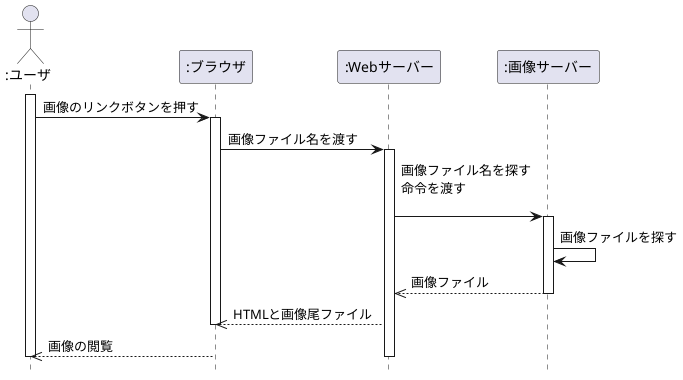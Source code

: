 @startuml
hide footbox
actor ":ユーザ" as a
participant ":ブラウザ" as b
participant ":Webサーバー" as c
participant ":画像サーバー" as d

activate a
a -> b :画像のリンクボタンを押す
activate b
b -> c :画像ファイル名を渡す
activate c
c -> d :画像ファイル名を探す\n命令を渡す\n
activate d
d -> d :画像ファイルを探す
d -->> c :画像ファイル
deactivate d
c -->> b :HTMLと画像尾ファイル
deactivate b
b -->> a :画像の閲覧
deactivate c
deactivate a

@enduml